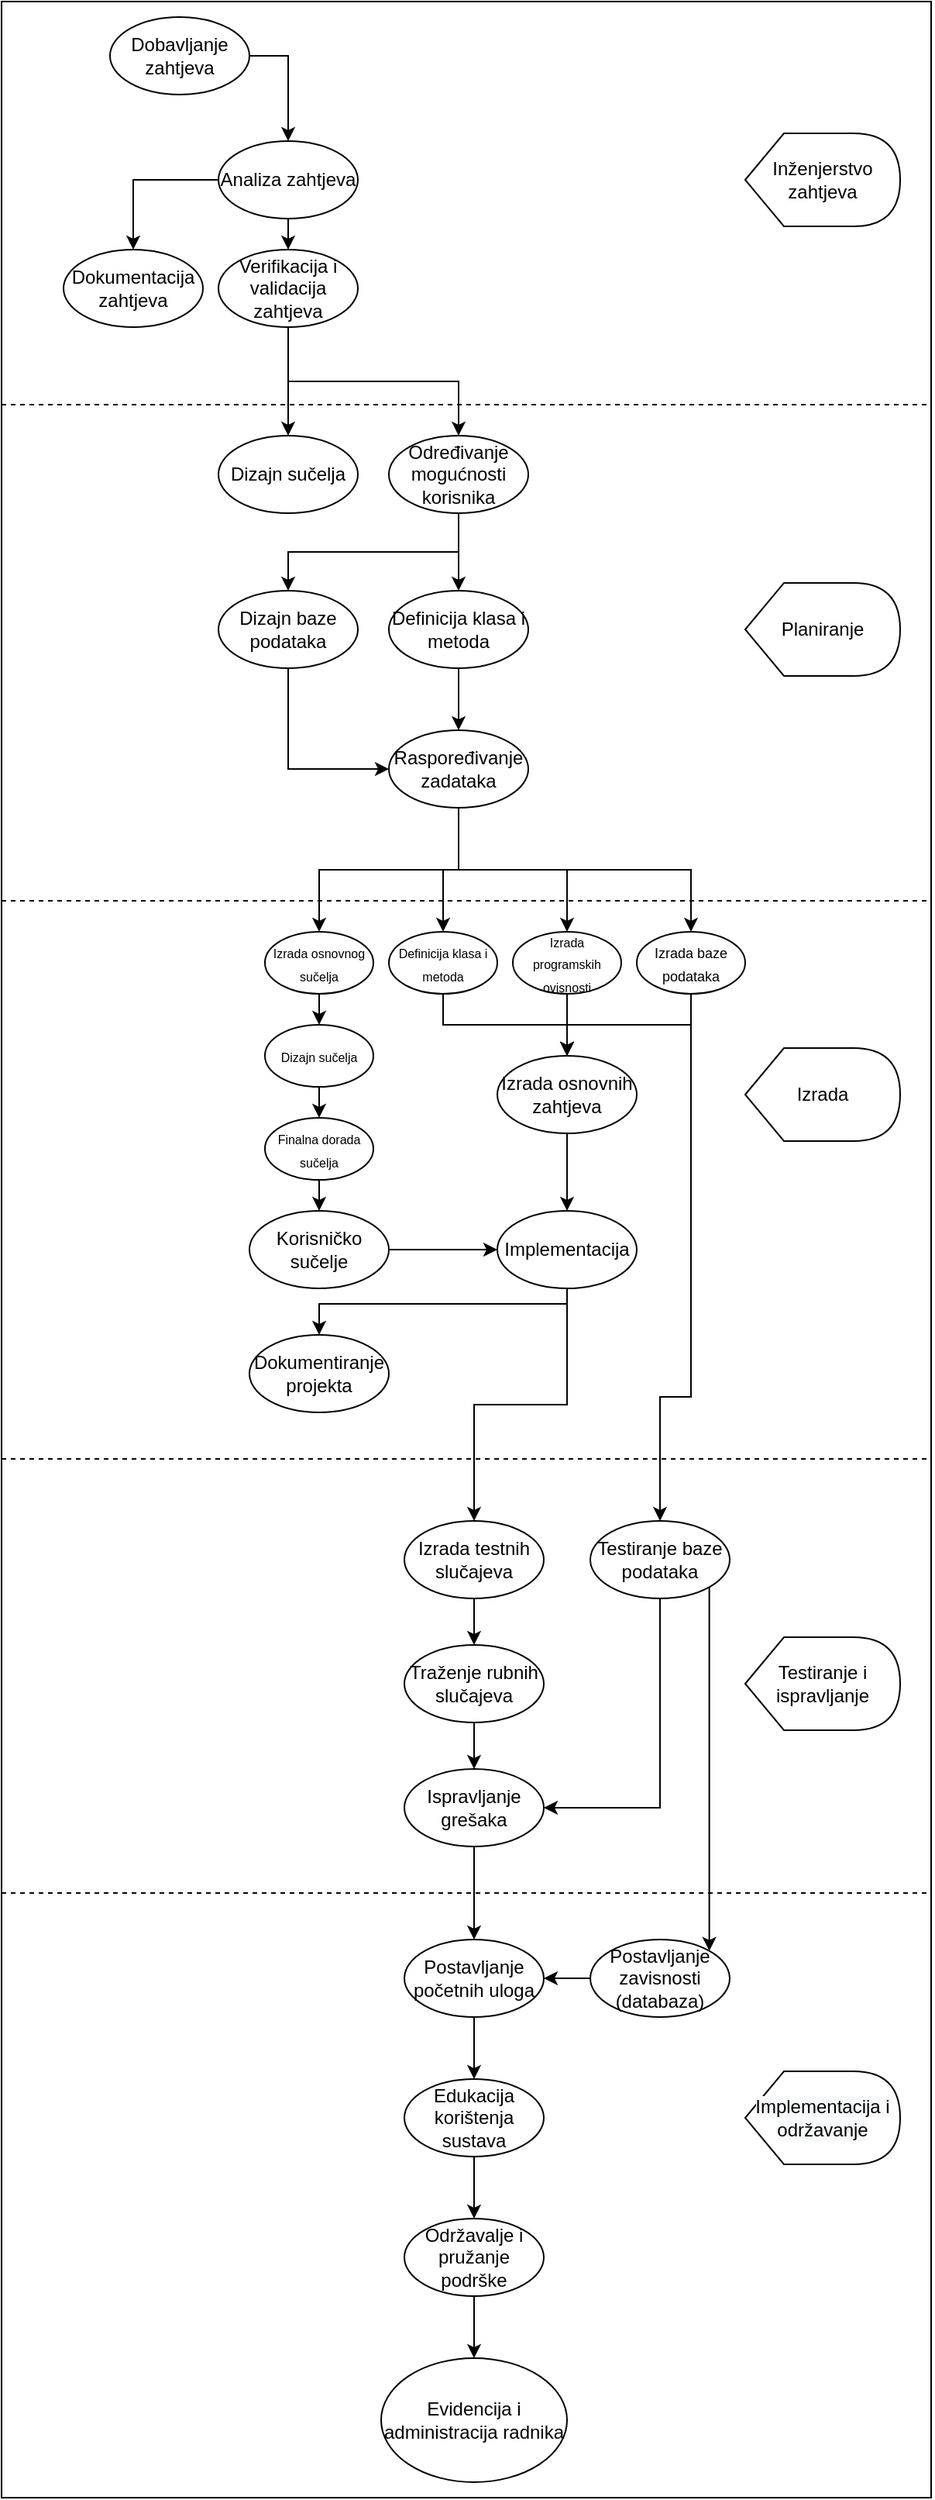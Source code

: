 <mxfile version="14.4.9" type="device"><diagram name="Page-1" id="42789a77-a242-8287-6e28-9cd8cfd52e62"><mxGraphModel dx="1117" dy="1476" grid="1" gridSize="10" guides="1" tooltips="1" connect="1" arrows="1" fold="1" page="1" pageScale="1" pageWidth="1100" pageHeight="850" background="#ffffff" math="0" shadow="0"><root><mxCell id="0"/><mxCell id="1" parent="0"/><mxCell id="-EKzuX5DPVBuCpc8iwE2-8" value="Evidencija i administracija radnika" style="ellipse;whiteSpace=wrap;html=1;" parent="1" vertex="1"><mxGeometry x="605" y="1140" width="120" height="80" as="geometry"/></mxCell><mxCell id="-EKzuX5DPVBuCpc8iwE2-26" value="Dokumentacija zahtjeva" style="ellipse;whiteSpace=wrap;html=1;" parent="1" vertex="1"><mxGeometry x="400" y="-220" width="90" height="50" as="geometry"/></mxCell><mxCell id="958VpjjS7NWP9Nh-z8AZ-1" style="edgeStyle=orthogonalEdgeStyle;rounded=0;orthogonalLoop=1;jettySize=auto;html=1;exitX=1;exitY=0.5;exitDx=0;exitDy=0;entryX=0.5;entryY=0;entryDx=0;entryDy=0;" edge="1" parent="1" source="-EKzuX5DPVBuCpc8iwE2-27" target="-EKzuX5DPVBuCpc8iwE2-28"><mxGeometry relative="1" as="geometry"/></mxCell><mxCell id="-EKzuX5DPVBuCpc8iwE2-27" value="Dobavljanje zahtjeva" style="ellipse;whiteSpace=wrap;html=1;" parent="1" vertex="1"><mxGeometry x="430" y="-370" width="90" height="50" as="geometry"/></mxCell><mxCell id="958VpjjS7NWP9Nh-z8AZ-2" style="edgeStyle=orthogonalEdgeStyle;rounded=0;orthogonalLoop=1;jettySize=auto;html=1;exitX=0.5;exitY=1;exitDx=0;exitDy=0;entryX=0.5;entryY=0;entryDx=0;entryDy=0;" edge="1" parent="1" source="-EKzuX5DPVBuCpc8iwE2-28" target="-EKzuX5DPVBuCpc8iwE2-29"><mxGeometry relative="1" as="geometry"/></mxCell><mxCell id="958VpjjS7NWP9Nh-z8AZ-3" style="edgeStyle=orthogonalEdgeStyle;rounded=0;orthogonalLoop=1;jettySize=auto;html=1;exitX=0;exitY=0.5;exitDx=0;exitDy=0;entryX=0.5;entryY=0;entryDx=0;entryDy=0;" edge="1" parent="1" source="-EKzuX5DPVBuCpc8iwE2-28" target="-EKzuX5DPVBuCpc8iwE2-26"><mxGeometry relative="1" as="geometry"/></mxCell><mxCell id="-EKzuX5DPVBuCpc8iwE2-28" value="Analiza zahtjeva" style="ellipse;whiteSpace=wrap;html=1;" parent="1" vertex="1"><mxGeometry x="500" y="-290" width="90" height="50" as="geometry"/></mxCell><mxCell id="958VpjjS7NWP9Nh-z8AZ-8" style="edgeStyle=orthogonalEdgeStyle;rounded=0;orthogonalLoop=1;jettySize=auto;html=1;exitX=0.5;exitY=1;exitDx=0;exitDy=0;entryX=0.5;entryY=0;entryDx=0;entryDy=0;" edge="1" parent="1" source="-EKzuX5DPVBuCpc8iwE2-29" target="-EKzuX5DPVBuCpc8iwE2-39"><mxGeometry relative="1" as="geometry"/></mxCell><mxCell id="958VpjjS7NWP9Nh-z8AZ-15" style="edgeStyle=orthogonalEdgeStyle;rounded=0;orthogonalLoop=1;jettySize=auto;html=1;exitX=0.5;exitY=1;exitDx=0;exitDy=0;entryX=0.5;entryY=0;entryDx=0;entryDy=0;" edge="1" parent="1" source="-EKzuX5DPVBuCpc8iwE2-29" target="-EKzuX5DPVBuCpc8iwE2-36"><mxGeometry relative="1" as="geometry"/></mxCell><mxCell id="-EKzuX5DPVBuCpc8iwE2-29" value="Verifikacija i validacija zahtjeva" style="ellipse;whiteSpace=wrap;html=1;" parent="1" vertex="1"><mxGeometry x="500" y="-220" width="90" height="50" as="geometry"/></mxCell><mxCell id="958VpjjS7NWP9Nh-z8AZ-19" style="edgeStyle=orthogonalEdgeStyle;rounded=0;orthogonalLoop=1;jettySize=auto;html=1;exitX=0.5;exitY=1;exitDx=0;exitDy=0;entryX=0;entryY=0.5;entryDx=0;entryDy=0;" edge="1" parent="1" source="-EKzuX5DPVBuCpc8iwE2-35" target="-EKzuX5DPVBuCpc8iwE2-37"><mxGeometry relative="1" as="geometry"/></mxCell><mxCell id="-EKzuX5DPVBuCpc8iwE2-35" value="Dizajn baze podataka" style="ellipse;whiteSpace=wrap;html=1;" parent="1" vertex="1"><mxGeometry x="500" width="90" height="50" as="geometry"/></mxCell><mxCell id="958VpjjS7NWP9Nh-z8AZ-16" style="edgeStyle=orthogonalEdgeStyle;rounded=0;orthogonalLoop=1;jettySize=auto;html=1;exitX=0.5;exitY=1;exitDx=0;exitDy=0;entryX=0.5;entryY=0;entryDx=0;entryDy=0;" edge="1" parent="1" source="-EKzuX5DPVBuCpc8iwE2-36" target="-EKzuX5DPVBuCpc8iwE2-38"><mxGeometry relative="1" as="geometry"/></mxCell><mxCell id="958VpjjS7NWP9Nh-z8AZ-17" style="edgeStyle=orthogonalEdgeStyle;rounded=0;orthogonalLoop=1;jettySize=auto;html=1;exitX=0.5;exitY=1;exitDx=0;exitDy=0;entryX=0.5;entryY=0;entryDx=0;entryDy=0;" edge="1" parent="1" source="-EKzuX5DPVBuCpc8iwE2-36" target="-EKzuX5DPVBuCpc8iwE2-35"><mxGeometry relative="1" as="geometry"/></mxCell><mxCell id="-EKzuX5DPVBuCpc8iwE2-36" value="Određivanje mogućnosti korisnika" style="ellipse;whiteSpace=wrap;html=1;" parent="1" vertex="1"><mxGeometry x="610" y="-100" width="90" height="50" as="geometry"/></mxCell><mxCell id="958VpjjS7NWP9Nh-z8AZ-34" style="edgeStyle=orthogonalEdgeStyle;rounded=0;orthogonalLoop=1;jettySize=auto;html=1;exitX=0.5;exitY=1;exitDx=0;exitDy=0;entryX=0.5;entryY=0;entryDx=0;entryDy=0;" edge="1" parent="1" source="-EKzuX5DPVBuCpc8iwE2-37" target="-EKzuX5DPVBuCpc8iwE2-76"><mxGeometry relative="1" as="geometry"/></mxCell><mxCell id="958VpjjS7NWP9Nh-z8AZ-35" style="edgeStyle=orthogonalEdgeStyle;rounded=0;orthogonalLoop=1;jettySize=auto;html=1;exitX=0.5;exitY=1;exitDx=0;exitDy=0;entryX=0.5;entryY=0;entryDx=0;entryDy=0;" edge="1" parent="1" source="-EKzuX5DPVBuCpc8iwE2-37" target="-EKzuX5DPVBuCpc8iwE2-74"><mxGeometry relative="1" as="geometry"/></mxCell><mxCell id="958VpjjS7NWP9Nh-z8AZ-36" style="edgeStyle=orthogonalEdgeStyle;rounded=0;orthogonalLoop=1;jettySize=auto;html=1;exitX=0.5;exitY=1;exitDx=0;exitDy=0;entryX=0.5;entryY=0;entryDx=0;entryDy=0;" edge="1" parent="1" source="-EKzuX5DPVBuCpc8iwE2-37" target="-EKzuX5DPVBuCpc8iwE2-75"><mxGeometry relative="1" as="geometry"/></mxCell><mxCell id="958VpjjS7NWP9Nh-z8AZ-37" style="edgeStyle=orthogonalEdgeStyle;rounded=0;orthogonalLoop=1;jettySize=auto;html=1;exitX=0.5;exitY=1;exitDx=0;exitDy=0;entryX=0.5;entryY=0;entryDx=0;entryDy=0;" edge="1" parent="1" source="-EKzuX5DPVBuCpc8iwE2-37" target="-EKzuX5DPVBuCpc8iwE2-79"><mxGeometry relative="1" as="geometry"/></mxCell><mxCell id="-EKzuX5DPVBuCpc8iwE2-37" value="Raspoređivanje zadataka" style="ellipse;whiteSpace=wrap;html=1;" parent="1" vertex="1"><mxGeometry x="610" y="90" width="90" height="50" as="geometry"/></mxCell><mxCell id="958VpjjS7NWP9Nh-z8AZ-18" style="edgeStyle=orthogonalEdgeStyle;rounded=0;orthogonalLoop=1;jettySize=auto;html=1;exitX=0.5;exitY=1;exitDx=0;exitDy=0;entryX=0.5;entryY=0;entryDx=0;entryDy=0;" edge="1" parent="1" source="-EKzuX5DPVBuCpc8iwE2-38" target="-EKzuX5DPVBuCpc8iwE2-37"><mxGeometry relative="1" as="geometry"/></mxCell><mxCell id="-EKzuX5DPVBuCpc8iwE2-38" value="Definicija klasa i metoda" style="ellipse;whiteSpace=wrap;html=1;" parent="1" vertex="1"><mxGeometry x="610" width="90" height="50" as="geometry"/></mxCell><mxCell id="-EKzuX5DPVBuCpc8iwE2-39" value="Dizajn sučelja" style="ellipse;whiteSpace=wrap;html=1;" parent="1" vertex="1"><mxGeometry x="500" y="-100" width="90" height="50" as="geometry"/></mxCell><mxCell id="958VpjjS7NWP9Nh-z8AZ-43" style="edgeStyle=orthogonalEdgeStyle;rounded=0;orthogonalLoop=1;jettySize=auto;html=1;exitX=0.5;exitY=1;exitDx=0;exitDy=0;entryX=0.5;entryY=0;entryDx=0;entryDy=0;" edge="1" parent="1" source="-EKzuX5DPVBuCpc8iwE2-48" target="-EKzuX5DPVBuCpc8iwE2-49"><mxGeometry relative="1" as="geometry"><Array as="points"><mxPoint x="725" y="460"/><mxPoint x="565" y="460"/></Array></mxGeometry></mxCell><mxCell id="958VpjjS7NWP9Nh-z8AZ-49" style="edgeStyle=orthogonalEdgeStyle;rounded=0;orthogonalLoop=1;jettySize=auto;html=1;exitX=0.5;exitY=1;exitDx=0;exitDy=0;entryX=0.5;entryY=0;entryDx=0;entryDy=0;" edge="1" parent="1" source="-EKzuX5DPVBuCpc8iwE2-48" target="-EKzuX5DPVBuCpc8iwE2-60"><mxGeometry relative="1" as="geometry"/></mxCell><mxCell id="-EKzuX5DPVBuCpc8iwE2-48" value="Implementacija" style="ellipse;whiteSpace=wrap;html=1;" parent="1" vertex="1"><mxGeometry x="680" y="400" width="90" height="50" as="geometry"/></mxCell><mxCell id="-EKzuX5DPVBuCpc8iwE2-49" value="Dokumentiranje projekta" style="ellipse;whiteSpace=wrap;html=1;" parent="1" vertex="1"><mxGeometry x="520" y="480" width="90" height="50" as="geometry"/></mxCell><mxCell id="958VpjjS7NWP9Nh-z8AZ-42" style="edgeStyle=orthogonalEdgeStyle;rounded=0;orthogonalLoop=1;jettySize=auto;html=1;exitX=1;exitY=0.5;exitDx=0;exitDy=0;entryX=0;entryY=0.5;entryDx=0;entryDy=0;" edge="1" parent="1" source="-EKzuX5DPVBuCpc8iwE2-50" target="-EKzuX5DPVBuCpc8iwE2-48"><mxGeometry relative="1" as="geometry"/></mxCell><mxCell id="-EKzuX5DPVBuCpc8iwE2-50" value="Korisničko sučelje" style="ellipse;whiteSpace=wrap;html=1;" parent="1" vertex="1"><mxGeometry x="520" y="400" width="90" height="50" as="geometry"/></mxCell><mxCell id="958VpjjS7NWP9Nh-z8AZ-41" style="edgeStyle=orthogonalEdgeStyle;rounded=0;orthogonalLoop=1;jettySize=auto;html=1;exitX=0.5;exitY=1;exitDx=0;exitDy=0;entryX=0.5;entryY=0;entryDx=0;entryDy=0;" edge="1" parent="1" source="-EKzuX5DPVBuCpc8iwE2-51" target="-EKzuX5DPVBuCpc8iwE2-48"><mxGeometry relative="1" as="geometry"/></mxCell><mxCell id="-EKzuX5DPVBuCpc8iwE2-51" value="Izrada osnovnih zahtjeva" style="ellipse;whiteSpace=wrap;html=1;" parent="1" vertex="1"><mxGeometry x="680" y="300" width="90" height="50" as="geometry"/></mxCell><mxCell id="958VpjjS7NWP9Nh-z8AZ-51" style="edgeStyle=orthogonalEdgeStyle;rounded=0;orthogonalLoop=1;jettySize=auto;html=1;exitX=0.5;exitY=1;exitDx=0;exitDy=0;entryX=0.5;entryY=0;entryDx=0;entryDy=0;" edge="1" parent="1" source="-EKzuX5DPVBuCpc8iwE2-57" target="-EKzuX5DPVBuCpc8iwE2-59"><mxGeometry relative="1" as="geometry"/></mxCell><mxCell id="-EKzuX5DPVBuCpc8iwE2-57" value="Traženje rubnih slučajeva" style="ellipse;whiteSpace=wrap;html=1;" parent="1" vertex="1"><mxGeometry x="620" y="680" width="90" height="50" as="geometry"/></mxCell><mxCell id="958VpjjS7NWP9Nh-z8AZ-52" style="edgeStyle=orthogonalEdgeStyle;rounded=0;orthogonalLoop=1;jettySize=auto;html=1;exitX=0.5;exitY=1;exitDx=0;exitDy=0;entryX=1;entryY=0.5;entryDx=0;entryDy=0;" edge="1" parent="1" source="-EKzuX5DPVBuCpc8iwE2-58" target="-EKzuX5DPVBuCpc8iwE2-59"><mxGeometry relative="1" as="geometry"/></mxCell><mxCell id="958VpjjS7NWP9Nh-z8AZ-54" style="edgeStyle=orthogonalEdgeStyle;rounded=0;orthogonalLoop=1;jettySize=auto;html=1;exitX=1;exitY=1;exitDx=0;exitDy=0;entryX=1;entryY=0;entryDx=0;entryDy=0;" edge="1" parent="1" source="-EKzuX5DPVBuCpc8iwE2-58" target="-EKzuX5DPVBuCpc8iwE2-68"><mxGeometry relative="1" as="geometry"/></mxCell><mxCell id="-EKzuX5DPVBuCpc8iwE2-58" value="Testiranje baze podataka" style="ellipse;whiteSpace=wrap;html=1;" parent="1" vertex="1"><mxGeometry x="740" y="600" width="90" height="50" as="geometry"/></mxCell><mxCell id="958VpjjS7NWP9Nh-z8AZ-57" style="edgeStyle=orthogonalEdgeStyle;rounded=0;orthogonalLoop=1;jettySize=auto;html=1;exitX=0.5;exitY=1;exitDx=0;exitDy=0;entryX=0.5;entryY=0;entryDx=0;entryDy=0;" edge="1" parent="1" source="-EKzuX5DPVBuCpc8iwE2-59" target="-EKzuX5DPVBuCpc8iwE2-69"><mxGeometry relative="1" as="geometry"/></mxCell><mxCell id="-EKzuX5DPVBuCpc8iwE2-59" value="Ispravljanje grešaka" style="ellipse;whiteSpace=wrap;html=1;" parent="1" vertex="1"><mxGeometry x="620" y="760" width="90" height="50" as="geometry"/></mxCell><mxCell id="958VpjjS7NWP9Nh-z8AZ-50" style="edgeStyle=orthogonalEdgeStyle;rounded=0;orthogonalLoop=1;jettySize=auto;html=1;exitX=0.5;exitY=1;exitDx=0;exitDy=0;entryX=0.5;entryY=0;entryDx=0;entryDy=0;" edge="1" parent="1" source="-EKzuX5DPVBuCpc8iwE2-60" target="-EKzuX5DPVBuCpc8iwE2-57"><mxGeometry relative="1" as="geometry"/></mxCell><mxCell id="-EKzuX5DPVBuCpc8iwE2-60" value="Izrada testnih slučajeva" style="ellipse;whiteSpace=wrap;html=1;" parent="1" vertex="1"><mxGeometry x="620" y="600" width="90" height="50" as="geometry"/></mxCell><mxCell id="958VpjjS7NWP9Nh-z8AZ-62" style="edgeStyle=orthogonalEdgeStyle;rounded=0;orthogonalLoop=1;jettySize=auto;html=1;exitX=0.5;exitY=1;exitDx=0;exitDy=0;entryX=0.5;entryY=0;entryDx=0;entryDy=0;" edge="1" parent="1" source="-EKzuX5DPVBuCpc8iwE2-66" target="-EKzuX5DPVBuCpc8iwE2-8"><mxGeometry relative="1" as="geometry"/></mxCell><mxCell id="-EKzuX5DPVBuCpc8iwE2-66" value="Održavalje i pružanje podrške" style="ellipse;whiteSpace=wrap;html=1;" parent="1" vertex="1"><mxGeometry x="620" y="1050" width="90" height="50" as="geometry"/></mxCell><mxCell id="958VpjjS7NWP9Nh-z8AZ-60" style="edgeStyle=orthogonalEdgeStyle;rounded=0;orthogonalLoop=1;jettySize=auto;html=1;exitX=0.5;exitY=1;exitDx=0;exitDy=0;entryX=0.5;entryY=0;entryDx=0;entryDy=0;" edge="1" parent="1" source="-EKzuX5DPVBuCpc8iwE2-67" target="-EKzuX5DPVBuCpc8iwE2-66"><mxGeometry relative="1" as="geometry"/></mxCell><mxCell id="-EKzuX5DPVBuCpc8iwE2-67" value="Edukacija korištenja sustava" style="ellipse;whiteSpace=wrap;html=1;" parent="1" vertex="1"><mxGeometry x="620" y="960" width="90" height="50" as="geometry"/></mxCell><mxCell id="958VpjjS7NWP9Nh-z8AZ-58" style="edgeStyle=orthogonalEdgeStyle;rounded=0;orthogonalLoop=1;jettySize=auto;html=1;exitX=0;exitY=0.5;exitDx=0;exitDy=0;entryX=1;entryY=0.5;entryDx=0;entryDy=0;" edge="1" parent="1" source="-EKzuX5DPVBuCpc8iwE2-68" target="-EKzuX5DPVBuCpc8iwE2-69"><mxGeometry relative="1" as="geometry"/></mxCell><mxCell id="-EKzuX5DPVBuCpc8iwE2-68" value="Postavljanje zavisnosti&lt;br&gt;(databaza)" style="ellipse;whiteSpace=wrap;html=1;" parent="1" vertex="1"><mxGeometry x="740" y="870" width="90" height="50" as="geometry"/></mxCell><mxCell id="958VpjjS7NWP9Nh-z8AZ-59" style="edgeStyle=orthogonalEdgeStyle;rounded=0;orthogonalLoop=1;jettySize=auto;html=1;exitX=0.5;exitY=1;exitDx=0;exitDy=0;entryX=0.5;entryY=0;entryDx=0;entryDy=0;" edge="1" parent="1" source="-EKzuX5DPVBuCpc8iwE2-69" target="-EKzuX5DPVBuCpc8iwE2-67"><mxGeometry relative="1" as="geometry"/></mxCell><mxCell id="-EKzuX5DPVBuCpc8iwE2-69" value="Postavljanje početnih uloga" style="ellipse;whiteSpace=wrap;html=1;" parent="1" vertex="1"><mxGeometry x="620" y="870" width="90" height="50" as="geometry"/></mxCell><mxCell id="958VpjjS7NWP9Nh-z8AZ-32" style="edgeStyle=orthogonalEdgeStyle;rounded=0;orthogonalLoop=1;jettySize=auto;html=1;exitX=0.5;exitY=1;exitDx=0;exitDy=0;entryX=0.5;entryY=0;entryDx=0;entryDy=0;" edge="1" parent="1" source="-EKzuX5DPVBuCpc8iwE2-74" target="-EKzuX5DPVBuCpc8iwE2-51"><mxGeometry relative="1" as="geometry"/></mxCell><mxCell id="-EKzuX5DPVBuCpc8iwE2-74" value="&lt;font style=&quot;font-size: 8px&quot;&gt;Izrada programskih ovisnosti&lt;/font&gt;" style="ellipse;whiteSpace=wrap;html=1;" parent="1" vertex="1"><mxGeometry x="690" y="220" width="70" height="40" as="geometry"/></mxCell><mxCell id="958VpjjS7NWP9Nh-z8AZ-28" style="edgeStyle=orthogonalEdgeStyle;rounded=0;orthogonalLoop=1;jettySize=auto;html=1;exitX=0.5;exitY=1;exitDx=0;exitDy=0;entryX=0.5;entryY=0;entryDx=0;entryDy=0;" edge="1" parent="1" source="-EKzuX5DPVBuCpc8iwE2-75" target="-EKzuX5DPVBuCpc8iwE2-51"><mxGeometry relative="1" as="geometry"/></mxCell><mxCell id="-EKzuX5DPVBuCpc8iwE2-75" value="&lt;font style=&quot;font-size: 8px&quot;&gt;Definicija klasa i metoda&lt;/font&gt;" style="ellipse;whiteSpace=wrap;html=1;" parent="1" vertex="1"><mxGeometry x="610" y="220" width="70" height="40" as="geometry"/></mxCell><mxCell id="958VpjjS7NWP9Nh-z8AZ-31" style="edgeStyle=orthogonalEdgeStyle;rounded=0;orthogonalLoop=1;jettySize=auto;html=1;exitX=0.5;exitY=1;exitDx=0;exitDy=0;entryX=0.5;entryY=0;entryDx=0;entryDy=0;" edge="1" parent="1" source="-EKzuX5DPVBuCpc8iwE2-76" target="-EKzuX5DPVBuCpc8iwE2-51"><mxGeometry relative="1" as="geometry"/></mxCell><mxCell id="958VpjjS7NWP9Nh-z8AZ-46" style="edgeStyle=orthogonalEdgeStyle;rounded=0;orthogonalLoop=1;jettySize=auto;html=1;exitX=0.5;exitY=1;exitDx=0;exitDy=0;entryX=0.5;entryY=0;entryDx=0;entryDy=0;" edge="1" parent="1" source="-EKzuX5DPVBuCpc8iwE2-76" target="-EKzuX5DPVBuCpc8iwE2-58"><mxGeometry relative="1" as="geometry"><Array as="points"><mxPoint x="805" y="520"/><mxPoint x="785" y="520"/></Array></mxGeometry></mxCell><mxCell id="-EKzuX5DPVBuCpc8iwE2-76" value="&lt;font style=&quot;font-size: 9px&quot;&gt;Izrada baze podataka&lt;/font&gt;" style="ellipse;whiteSpace=wrap;html=1;" parent="1" vertex="1"><mxGeometry x="770" y="220" width="70" height="40" as="geometry"/></mxCell><mxCell id="958VpjjS7NWP9Nh-z8AZ-39" style="edgeStyle=orthogonalEdgeStyle;rounded=0;orthogonalLoop=1;jettySize=auto;html=1;exitX=0.5;exitY=1;exitDx=0;exitDy=0;entryX=0.5;entryY=0;entryDx=0;entryDy=0;" edge="1" parent="1" source="-EKzuX5DPVBuCpc8iwE2-77" target="-EKzuX5DPVBuCpc8iwE2-78"><mxGeometry relative="1" as="geometry"/></mxCell><mxCell id="-EKzuX5DPVBuCpc8iwE2-77" value="&lt;font style=&quot;font-size: 8px&quot;&gt;Dizajn sučelja&lt;/font&gt;" style="ellipse;whiteSpace=wrap;html=1;" parent="1" vertex="1"><mxGeometry x="530" y="280" width="70" height="40" as="geometry"/></mxCell><mxCell id="958VpjjS7NWP9Nh-z8AZ-40" style="edgeStyle=orthogonalEdgeStyle;rounded=0;orthogonalLoop=1;jettySize=auto;html=1;exitX=0.5;exitY=1;exitDx=0;exitDy=0;entryX=0.5;entryY=0;entryDx=0;entryDy=0;" edge="1" parent="1" source="-EKzuX5DPVBuCpc8iwE2-78" target="-EKzuX5DPVBuCpc8iwE2-50"><mxGeometry relative="1" as="geometry"/></mxCell><mxCell id="-EKzuX5DPVBuCpc8iwE2-78" value="&lt;font style=&quot;font-size: 8px&quot;&gt;Finalna dorada sučelja&lt;/font&gt;" style="ellipse;whiteSpace=wrap;html=1;" parent="1" vertex="1"><mxGeometry x="530" y="340" width="70" height="40" as="geometry"/></mxCell><mxCell id="958VpjjS7NWP9Nh-z8AZ-38" style="edgeStyle=orthogonalEdgeStyle;rounded=0;orthogonalLoop=1;jettySize=auto;html=1;exitX=0.5;exitY=1;exitDx=0;exitDy=0;entryX=0.5;entryY=0;entryDx=0;entryDy=0;" edge="1" parent="1" source="-EKzuX5DPVBuCpc8iwE2-79" target="-EKzuX5DPVBuCpc8iwE2-77"><mxGeometry relative="1" as="geometry"/></mxCell><mxCell id="-EKzuX5DPVBuCpc8iwE2-79" value="&lt;font style=&quot;font-size: 8px&quot;&gt;Izrada osnovnog sučelja&lt;/font&gt;" style="ellipse;whiteSpace=wrap;html=1;" parent="1" vertex="1"><mxGeometry x="530" y="220" width="70" height="40" as="geometry"/></mxCell><mxCell id="958VpjjS7NWP9Nh-z8AZ-5" value="Inženjerstvo zahtjeva" style="shape=display;whiteSpace=wrap;html=1;fillColor=none;" vertex="1" parent="1"><mxGeometry x="840" y="-295" width="100" height="60" as="geometry"/></mxCell><mxCell id="958VpjjS7NWP9Nh-z8AZ-6" value="Planiranje" style="shape=display;whiteSpace=wrap;html=1;fillColor=none;" vertex="1" parent="1"><mxGeometry x="840" y="-5" width="100" height="60" as="geometry"/></mxCell><mxCell id="958VpjjS7NWP9Nh-z8AZ-20" value="Izrada" style="shape=display;whiteSpace=wrap;html=1;fillColor=none;" vertex="1" parent="1"><mxGeometry x="840" y="295" width="100" height="60" as="geometry"/></mxCell><mxCell id="958VpjjS7NWP9Nh-z8AZ-22" value="" style="endArrow=none;dashed=1;html=1;" edge="1" parent="1"><mxGeometry width="50" height="50" relative="1" as="geometry"><mxPoint x="360" y="-120" as="sourcePoint"/><mxPoint x="960" y="-120" as="targetPoint"/></mxGeometry></mxCell><mxCell id="958VpjjS7NWP9Nh-z8AZ-33" value="" style="endArrow=none;dashed=1;html=1;" edge="1" parent="1"><mxGeometry width="50" height="50" relative="1" as="geometry"><mxPoint x="360.0" y="200" as="sourcePoint"/><mxPoint x="960" y="200" as="targetPoint"/></mxGeometry></mxCell><mxCell id="958VpjjS7NWP9Nh-z8AZ-44" value="" style="endArrow=none;dashed=1;html=1;" edge="1" parent="1"><mxGeometry width="50" height="50" relative="1" as="geometry"><mxPoint x="360.0" y="560" as="sourcePoint"/><mxPoint x="960" y="560" as="targetPoint"/></mxGeometry></mxCell><mxCell id="958VpjjS7NWP9Nh-z8AZ-45" value="Testiranje i ispravljanje" style="shape=display;whiteSpace=wrap;html=1;fillColor=none;" vertex="1" parent="1"><mxGeometry x="840" y="675" width="100" height="60" as="geometry"/></mxCell><mxCell id="958VpjjS7NWP9Nh-z8AZ-53" value="" style="endArrow=none;dashed=1;html=1;" edge="1" parent="1"><mxGeometry width="50" height="50" relative="1" as="geometry"><mxPoint x="360" y="840" as="sourcePoint"/><mxPoint x="960" y="840" as="targetPoint"/></mxGeometry></mxCell><mxCell id="958VpjjS7NWP9Nh-z8AZ-56" value="&#10;&#10;&lt;span style=&quot;color: rgb(0, 0, 0); font-family: helvetica; font-size: 12px; font-style: normal; font-weight: 400; letter-spacing: normal; text-align: center; text-indent: 0px; text-transform: none; word-spacing: 0px; background-color: rgb(248, 249, 250); display: inline; float: none;&quot;&gt;Implementacija i održavanje&lt;/span&gt;&#10;&#10;" style="shape=display;whiteSpace=wrap;html=1;fillColor=none;" vertex="1" parent="1"><mxGeometry x="840" y="955" width="100" height="60" as="geometry"/></mxCell><mxCell id="958VpjjS7NWP9Nh-z8AZ-63" value="" style="rounded=0;whiteSpace=wrap;html=1;fillColor=none;" vertex="1" parent="1"><mxGeometry x="360" y="-380" width="600" height="1610" as="geometry"/></mxCell></root></mxGraphModel></diagram></mxfile>